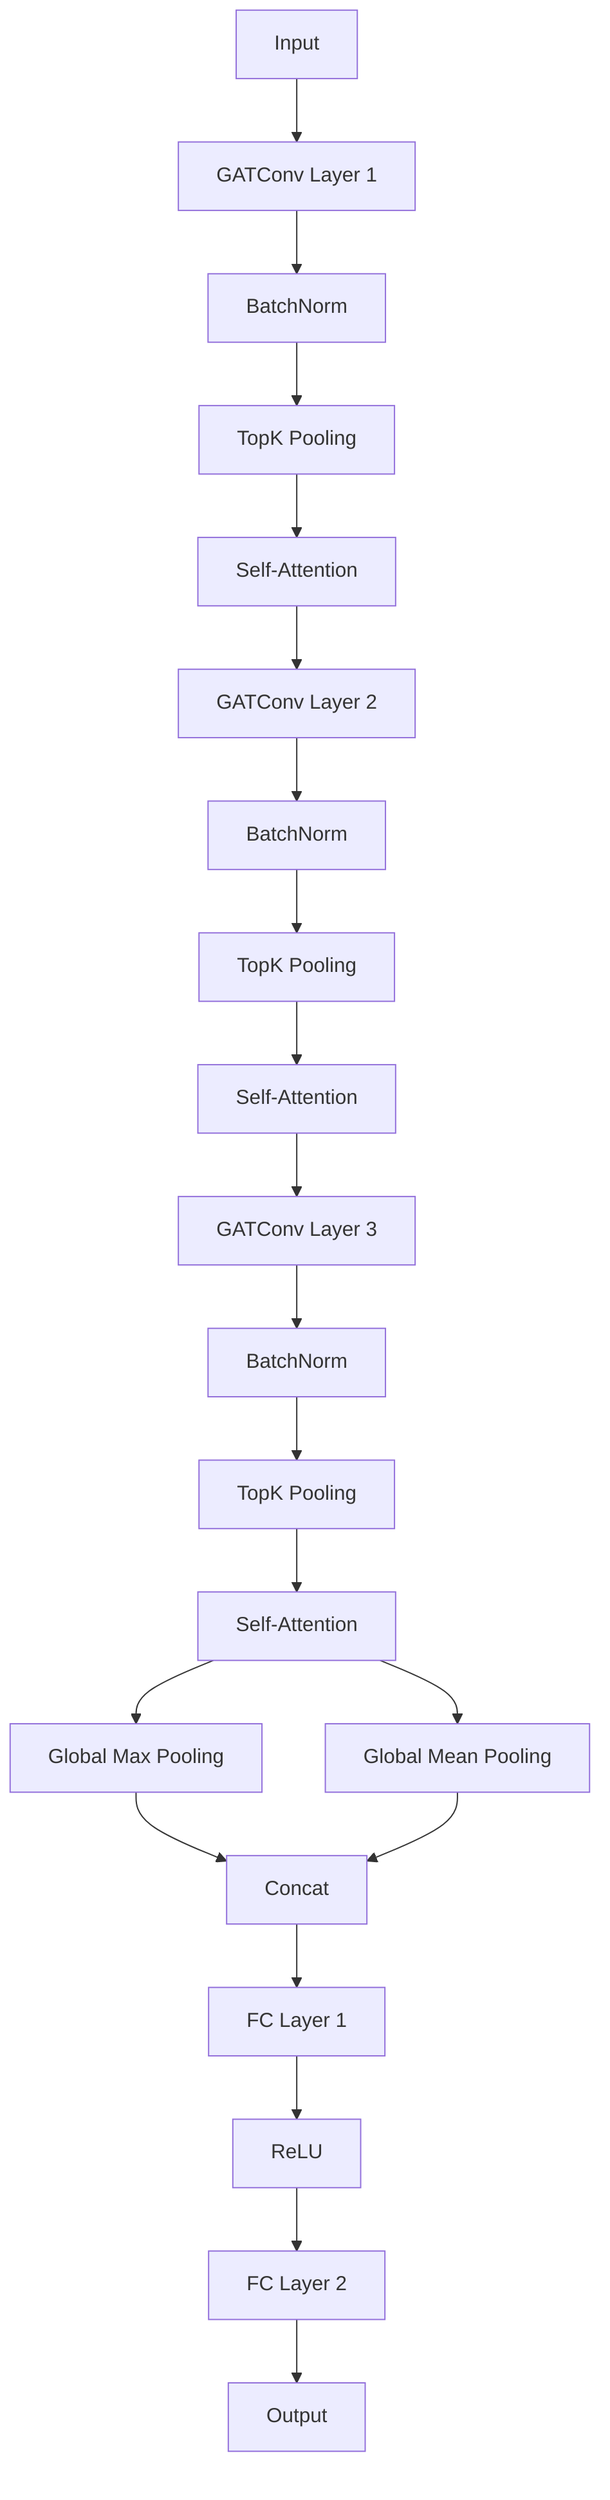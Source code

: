 graph TD;
    A[Input] --> B[GATConv Layer 1];
    B --> C[BatchNorm];
    C --> D[TopK Pooling];
    D --> E[Self-Attention];
    E --> F[GATConv Layer 2];
    F --> G[BatchNorm];
    G --> H[TopK Pooling];
    H --> I[Self-Attention];
    I --> J[GATConv Layer 3];
    J --> K[BatchNorm];
    K --> L[TopK Pooling];
    L --> M[Self-Attention];
    M --> N[Global Max Pooling];
    M --> O[Global Mean Pooling];
    N --> P[Concat];
    O --> P;
    P --> Q[FC Layer 1];
    Q --> R[ReLU];
    R --> S[FC Layer 2];
    S --> T[Output];